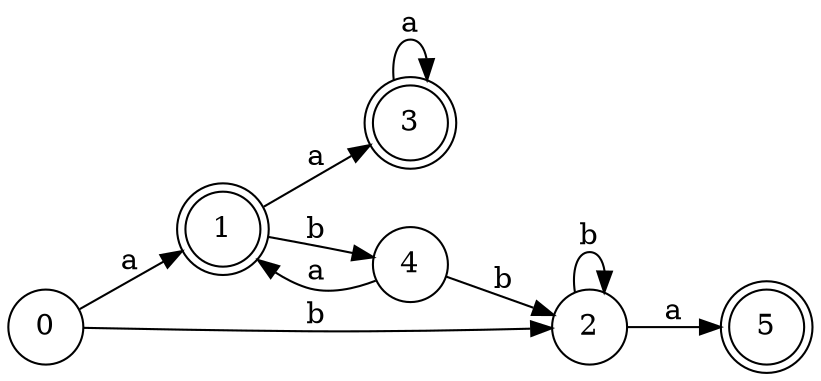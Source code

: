 digraph "D:\pycharm\pythonProject1/dfa" {
	rankdir=LR
	node [shape=circle]
	0 [label=0]
	node [shape=doublecircle]
	1 [label=1]
	node [shape=circle]
	2 [label=2]
	node [shape=doublecircle]
	3 [label=3]
	node [shape=circle]
	4 [label=4]
	node [shape=doublecircle]
	5 [label=5]
	0 -> 1 [label=a]
	0 -> 2 [label=b]
	1 -> 3 [label=a]
	1 -> 4 [label=b]
	2 -> 5 [label=a]
	2 -> 2 [label=b]
	3 -> 3 [label=a]
	4 -> 1 [label=a]
	4 -> 2 [label=b]
}
